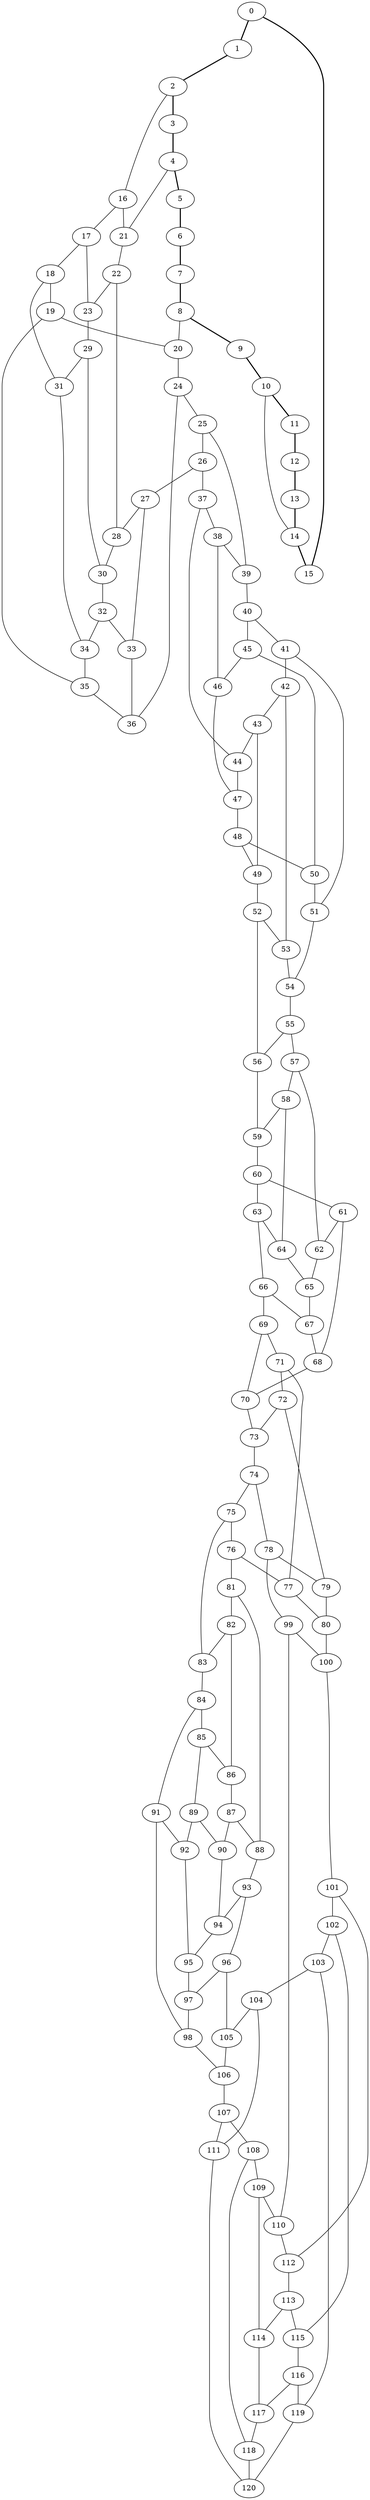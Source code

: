 //Inside of this graph isn't 3-connected
graph G {
0 [ pos = " 31.00,0.00!" ];
0 -- 1[style=bold];
0 -- 15[style=bold];
1 [ pos = " 28.64,11.86!" ];
1 -- 2[style=bold];
2 [ pos = " 21.92,21.92!" ];
2 -- 3[style=bold];
2 -- 16;
3 [ pos = " 11.86,28.64!" ];
3 -- 4[style=bold];
4 [ pos = " 0.00,31.00!" ];
4 -- 5[style=bold];
4 -- 21;
5 [ pos = " -11.86,28.64!" ];
5 -- 6[style=bold];
6 [ pos = " -21.92,21.92!" ];
6 -- 7[style=bold];
7 [ pos = " -28.64,11.86!" ];
7 -- 8[style=bold];
8 [ pos = " -31.00,0.00!" ];
8 -- 9[style=bold];
8 -- 20;
9 [ pos = " -28.64,-11.86!" ];
9 -- 10[style=bold];
10 [ pos = " -21.92,-21.92!" ];
10 -- 11[style=bold];
10 -- 14;
11 [ pos = " -11.86,-28.64!" ];
11 -- 12[style=bold];
12 [ pos = " 0.00,-31.00!" ];
12 -- 13[style=bold];
13 [ pos = " 11.86,-28.64!" ];
13 -- 14[style=bold];
14 [ pos = " 21.92,-21.92!" ];
14 -- 15[style=bold];
15 [ pos = " 28.64,-11.86!" ];
16 -- 17;
16 -- 21;
17 -- 18;
17 -- 23;
18 -- 19;
18 -- 31;
19 -- 20;
19 -- 35;
20 -- 24;
21 -- 22;
22 -- 23;
22 -- 28;
23 -- 29;
24 -- 25;
24 -- 36;
25 -- 26;
25 -- 39;
26 -- 27;
26 -- 37;
27 -- 28;
27 -- 33;
28 -- 30;
29 -- 30;
29 -- 31;
30 -- 32;
31 -- 34;
32 -- 33;
32 -- 34;
33 -- 36;
34 -- 35;
35 -- 36;
37 -- 38;
37 -- 44;
38 -- 39;
38 -- 46;
39 -- 40;
40 -- 41;
40 -- 45;
41 -- 42;
41 -- 51;
42 -- 43;
42 -- 53;
43 -- 44;
43 -- 49;
44 -- 47;
45 -- 46;
45 -- 50;
46 -- 47;
47 -- 48;
48 -- 49;
48 -- 50;
49 -- 52;
50 -- 51;
51 -- 54;
52 -- 53;
52 -- 56;
53 -- 54;
54 -- 55;
55 -- 56;
55 -- 57;
56 -- 59;
57 -- 58;
57 -- 62;
58 -- 59;
58 -- 64;
59 -- 60;
60 -- 61;
60 -- 63;
61 -- 62;
61 -- 68;
62 -- 65;
63 -- 64;
63 -- 66;
64 -- 65;
65 -- 67;
66 -- 67;
66 -- 69;
67 -- 68;
68 -- 70;
69 -- 70;
69 -- 71;
70 -- 73;
71 -- 72;
71 -- 77;
72 -- 73;
72 -- 79;
73 -- 74;
74 -- 75;
74 -- 78;
75 -- 76;
75 -- 83;
76 -- 77;
76 -- 81;
77 -- 80;
78 -- 79;
78 -- 99;
79 -- 80;
80 -- 100;
81 -- 82;
81 -- 88;
82 -- 83;
82 -- 86;
83 -- 84;
84 -- 85;
84 -- 91;
85 -- 86;
85 -- 89;
86 -- 87;
87 -- 88;
87 -- 90;
88 -- 93;
89 -- 90;
89 -- 92;
90 -- 94;
91 -- 92;
91 -- 98;
92 -- 95;
93 -- 94;
93 -- 96;
94 -- 95;
95 -- 97;
96 -- 97;
96 -- 105;
97 -- 98;
98 -- 106;
99 -- 100;
99 -- 110;
100 -- 101;
101 -- 102;
101 -- 112;
102 -- 103;
102 -- 115;
103 -- 104;
103 -- 119;
104 -- 105;
104 -- 111;
105 -- 106;
106 -- 107;
107 -- 108;
107 -- 111;
108 -- 109;
108 -- 118;
109 -- 110;
109 -- 114;
110 -- 112;
111 -- 120;
112 -- 113;
113 -- 114;
113 -- 115;
114 -- 117;
115 -- 116;
116 -- 117;
116 -- 119;
117 -- 118;
118 -- 120;
119 -- 120;
}
